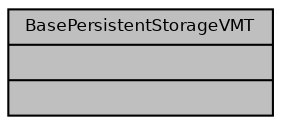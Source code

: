 digraph "BasePersistentStorageVMT"
{
  bgcolor="transparent";
  edge [fontname="Helvetica",fontsize="8",labelfontname="Helvetica",labelfontsize="8"];
  node [fontname="Helvetica",fontsize="8",shape=record];
  Node1 [label="{BasePersistentStorageVMT\n||}",height=0.2,width=0.4,color="black", fillcolor="grey75", style="filled", fontcolor="black"];
}
